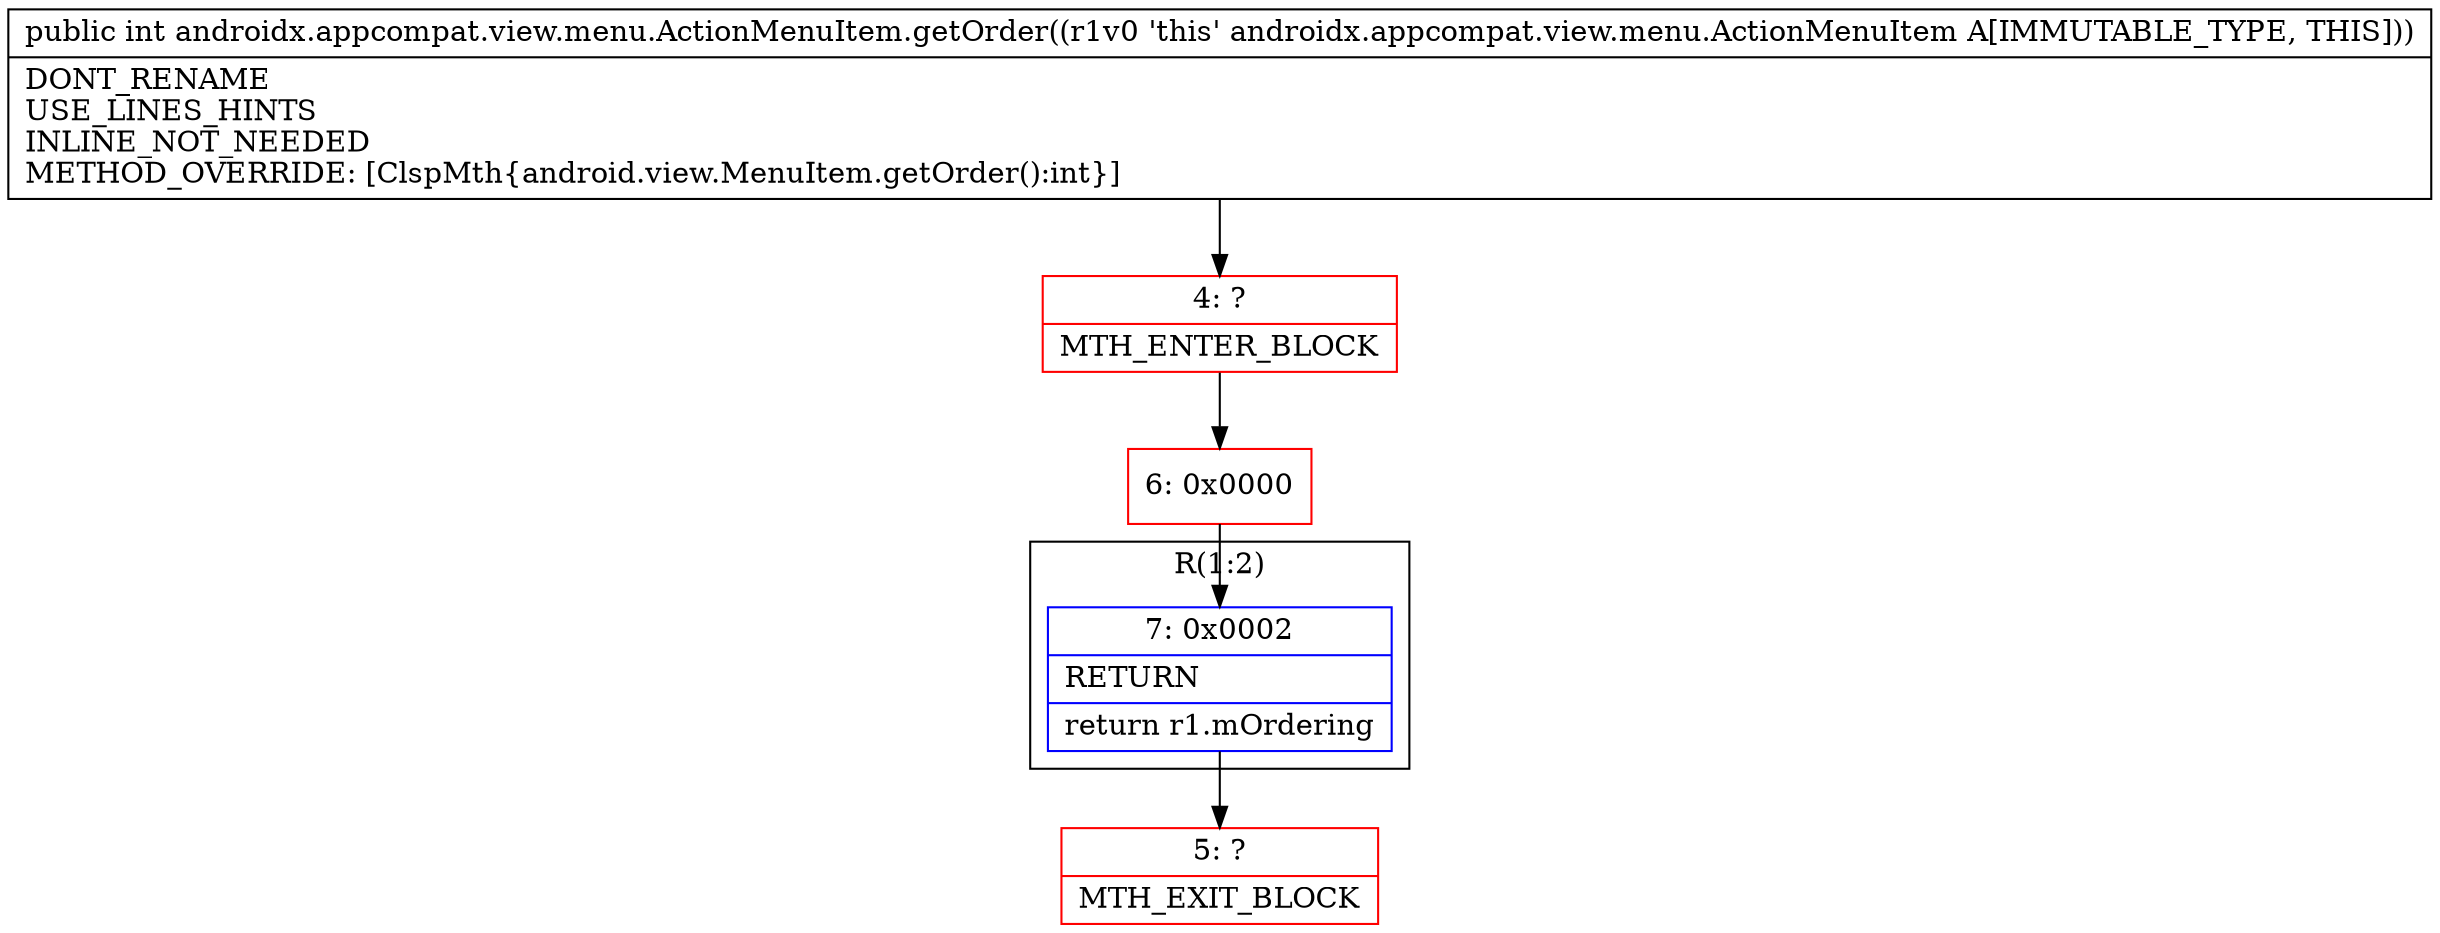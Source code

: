 digraph "CFG forandroidx.appcompat.view.menu.ActionMenuItem.getOrder()I" {
subgraph cluster_Region_715261499 {
label = "R(1:2)";
node [shape=record,color=blue];
Node_7 [shape=record,label="{7\:\ 0x0002|RETURN\l|return r1.mOrdering\l}"];
}
Node_4 [shape=record,color=red,label="{4\:\ ?|MTH_ENTER_BLOCK\l}"];
Node_6 [shape=record,color=red,label="{6\:\ 0x0000}"];
Node_5 [shape=record,color=red,label="{5\:\ ?|MTH_EXIT_BLOCK\l}"];
MethodNode[shape=record,label="{public int androidx.appcompat.view.menu.ActionMenuItem.getOrder((r1v0 'this' androidx.appcompat.view.menu.ActionMenuItem A[IMMUTABLE_TYPE, THIS]))  | DONT_RENAME\lUSE_LINES_HINTS\lINLINE_NOT_NEEDED\lMETHOD_OVERRIDE: [ClspMth\{android.view.MenuItem.getOrder():int\}]\l}"];
MethodNode -> Node_4;Node_7 -> Node_5;
Node_4 -> Node_6;
Node_6 -> Node_7;
}

